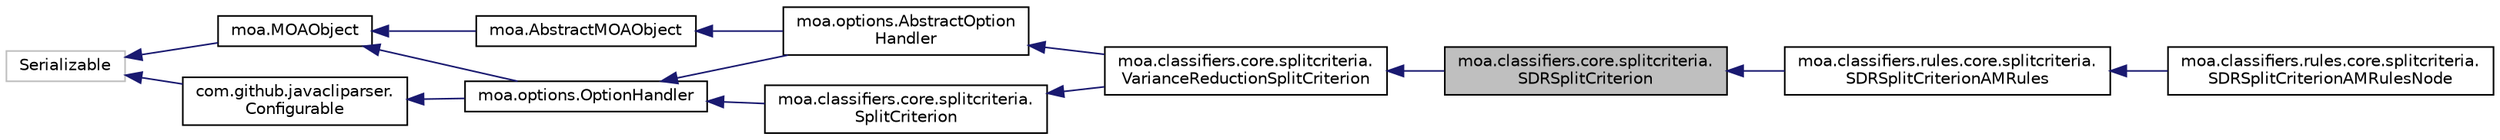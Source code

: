 digraph "moa.classifiers.core.splitcriteria.SDRSplitCriterion"
{
 // LATEX_PDF_SIZE
  edge [fontname="Helvetica",fontsize="10",labelfontname="Helvetica",labelfontsize="10"];
  node [fontname="Helvetica",fontsize="10",shape=record];
  rankdir="LR";
  Node1 [label="moa.classifiers.core.splitcriteria.\lSDRSplitCriterion",height=0.2,width=0.4,color="black", fillcolor="grey75", style="filled", fontcolor="black",tooltip=" "];
  Node2 -> Node1 [dir="back",color="midnightblue",fontsize="10",style="solid"];
  Node2 [label="moa.classifiers.core.splitcriteria.\lVarianceReductionSplitCriterion",height=0.2,width=0.4,color="black", fillcolor="white", style="filled",URL="$classmoa_1_1classifiers_1_1core_1_1splitcriteria_1_1_variance_reduction_split_criterion.html",tooltip=" "];
  Node3 -> Node2 [dir="back",color="midnightblue",fontsize="10",style="solid"];
  Node3 [label="moa.options.AbstractOption\lHandler",height=0.2,width=0.4,color="black", fillcolor="white", style="filled",URL="$classmoa_1_1options_1_1_abstract_option_handler.html",tooltip=" "];
  Node4 -> Node3 [dir="back",color="midnightblue",fontsize="10",style="solid"];
  Node4 [label="moa.AbstractMOAObject",height=0.2,width=0.4,color="black", fillcolor="white", style="filled",URL="$classmoa_1_1_abstract_m_o_a_object.html",tooltip=" "];
  Node5 -> Node4 [dir="back",color="midnightblue",fontsize="10",style="solid"];
  Node5 [label="moa.MOAObject",height=0.2,width=0.4,color="black", fillcolor="white", style="filled",URL="$interfacemoa_1_1_m_o_a_object.html",tooltip=" "];
  Node6 -> Node5 [dir="back",color="midnightblue",fontsize="10",style="solid"];
  Node6 [label="Serializable",height=0.2,width=0.4,color="grey75", fillcolor="white", style="filled",tooltip=" "];
  Node7 -> Node3 [dir="back",color="midnightblue",fontsize="10",style="solid"];
  Node7 [label="moa.options.OptionHandler",height=0.2,width=0.4,color="black", fillcolor="white", style="filled",URL="$interfacemoa_1_1options_1_1_option_handler.html",tooltip=" "];
  Node5 -> Node7 [dir="back",color="midnightblue",fontsize="10",style="solid"];
  Node8 -> Node7 [dir="back",color="midnightblue",fontsize="10",style="solid"];
  Node8 [label="com.github.javacliparser.\lConfigurable",height=0.2,width=0.4,color="black", fillcolor="white", style="filled",URL="$interfacecom_1_1github_1_1javacliparser_1_1_configurable.html",tooltip=" "];
  Node6 -> Node8 [dir="back",color="midnightblue",fontsize="10",style="solid"];
  Node9 -> Node2 [dir="back",color="midnightblue",fontsize="10",style="solid"];
  Node9 [label="moa.classifiers.core.splitcriteria.\lSplitCriterion",height=0.2,width=0.4,color="black", fillcolor="white", style="filled",URL="$interfacemoa_1_1classifiers_1_1core_1_1splitcriteria_1_1_split_criterion.html",tooltip=" "];
  Node7 -> Node9 [dir="back",color="midnightblue",fontsize="10",style="solid"];
  Node1 -> Node10 [dir="back",color="midnightblue",fontsize="10",style="solid"];
  Node10 [label="moa.classifiers.rules.core.splitcriteria.\lSDRSplitCriterionAMRules",height=0.2,width=0.4,color="black", fillcolor="white", style="filled",URL="$classmoa_1_1classifiers_1_1rules_1_1core_1_1splitcriteria_1_1_s_d_r_split_criterion_a_m_rules.html",tooltip=" "];
  Node10 -> Node11 [dir="back",color="midnightblue",fontsize="10",style="solid"];
  Node11 [label="moa.classifiers.rules.core.splitcriteria.\lSDRSplitCriterionAMRulesNode",height=0.2,width=0.4,color="black", fillcolor="white", style="filled",URL="$classmoa_1_1classifiers_1_1rules_1_1core_1_1splitcriteria_1_1_s_d_r_split_criterion_a_m_rules_node.html",tooltip=" "];
}
